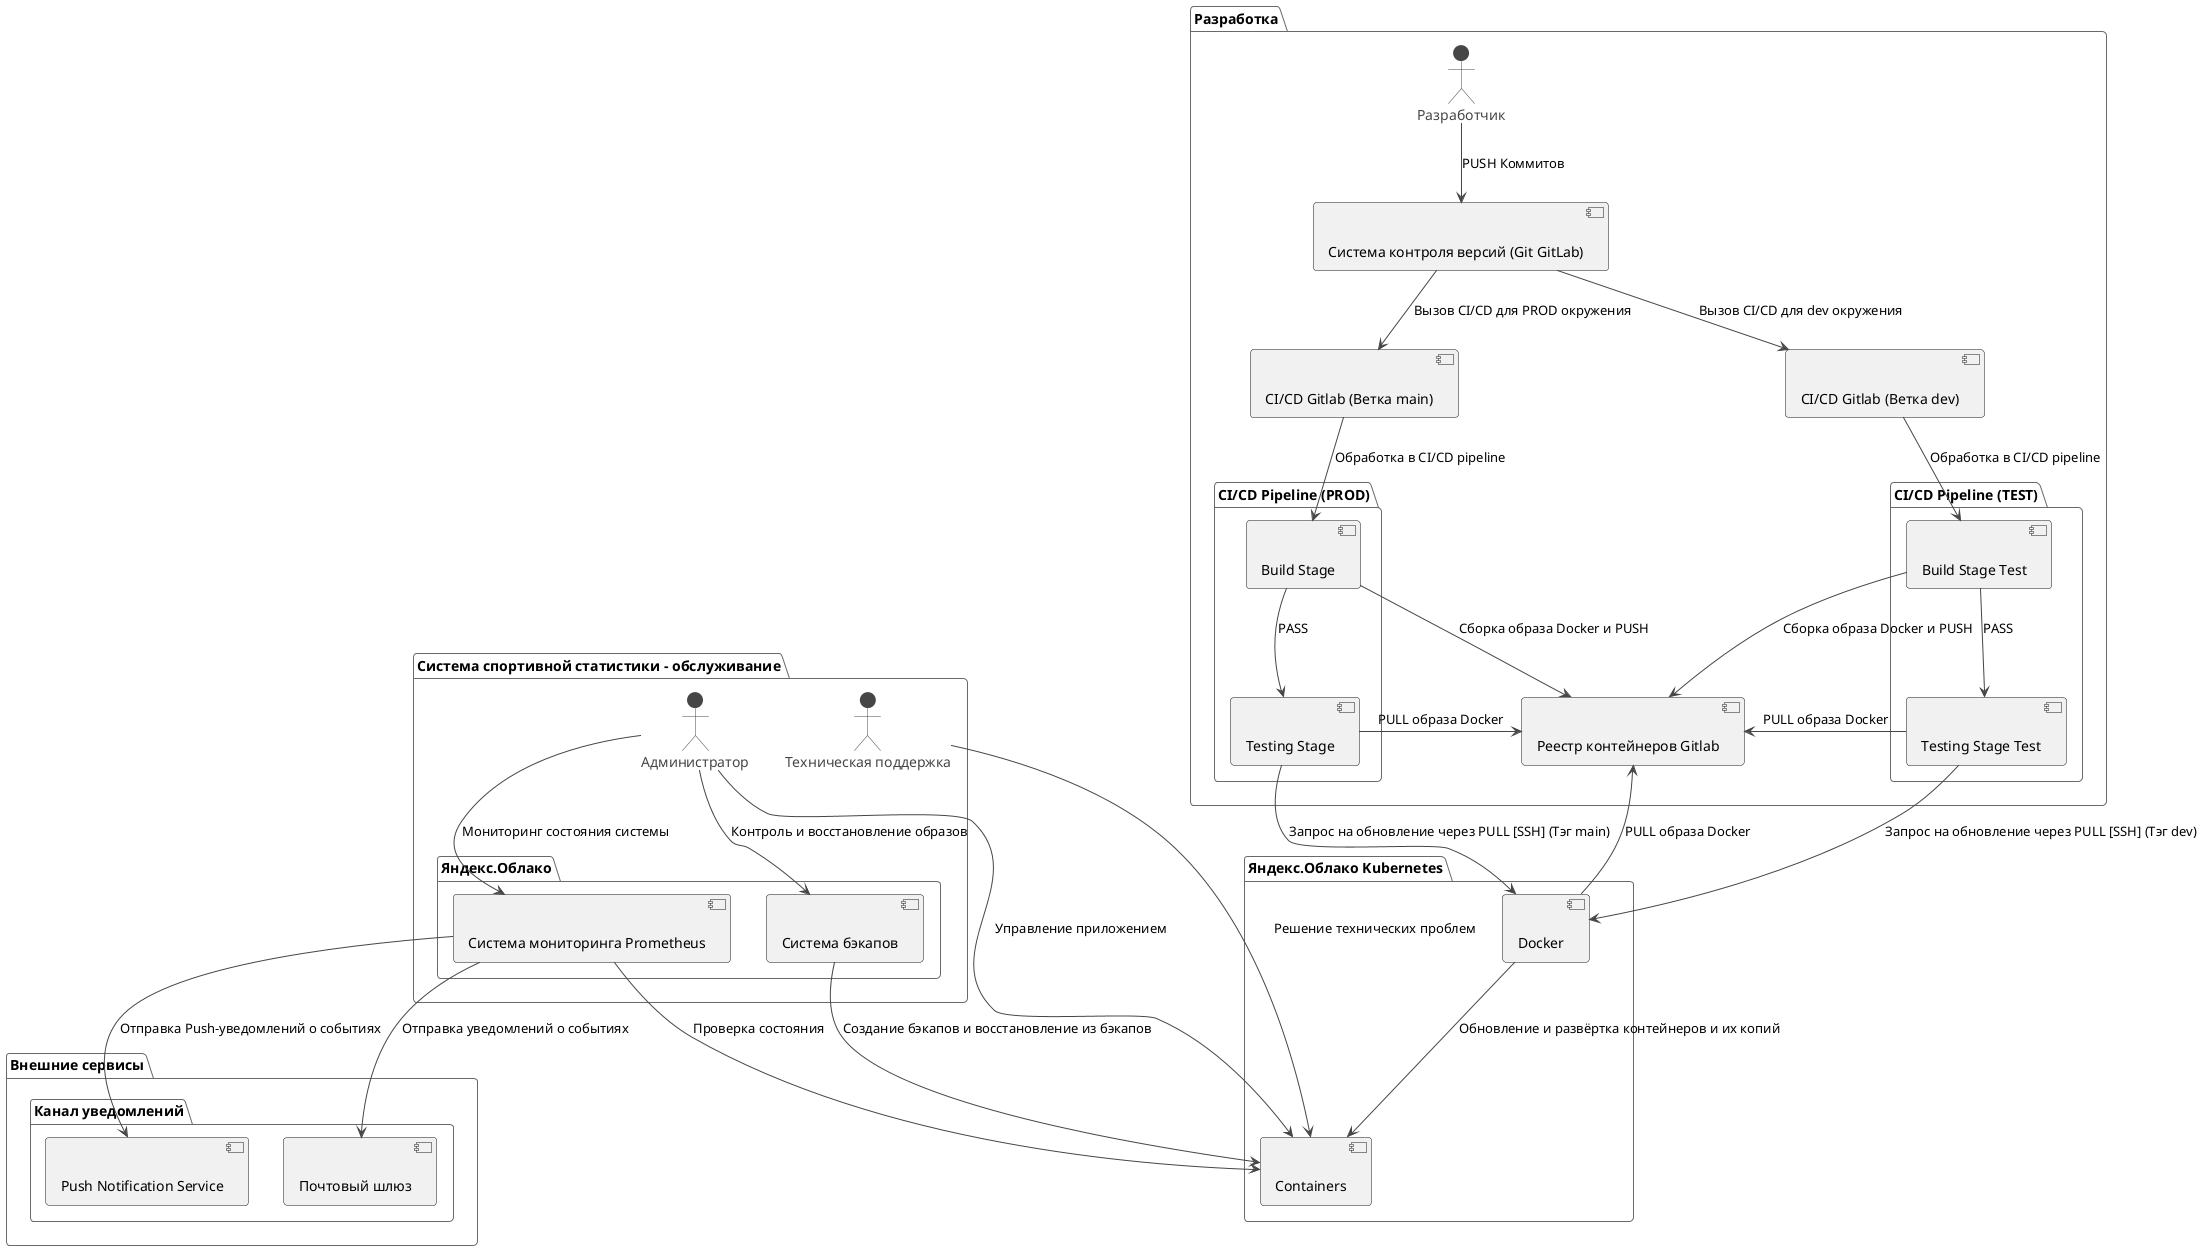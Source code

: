 @startuml Maintanence
!theme vibrant

package "Яндекс.Облако Kubernetes" as k8s {
  [Docker] as docker << (C, #FFAAAA) >>
  [Containers] as containers << (C, #FFAAAA) >>
}

package "Система спортивной статистики - обслуживание" as maintenance {
    actor "Администратор" as admin
    actor "Техническая поддержка" as tech_support
    package "Яндекс.Облако" as cloud {
      [Система мониторинга Prometheus] as monitoring_service << (C, #FFAAAA) >>
      [Система бэкапов] as backup_service << (C, #FFAAAA) >>
    }
}

package "Внешние сервисы" as outer_services {
    package "Канал уведомлений" as notifications {
        [Почтовый шлюз] as email_service << (C, #FFAAAA) >>
        [Push Notification Service] as push_service << (C, #FFAAAA) >>
    }
}

package "Разработка" as development {
    actor "Разработчик" as developer
    [Система контроля версий (Git GitLab)] as vcs << (C, #FFAAAA) >>
    [CI/CD Gitlab (Ветка main)] as cicd << (C, #FFAAAA) >>
    [CI/CD Gitlab (Ветка dev)] as cicdtest << (C, #FFAAAA) >>
    package "CI/CD Pipeline (PROD)" as build {
      [Build Stage] as buildstage << (C, #FFAAAA) >>
      [Testing Stage] as testingstage << (C, #FFAAAA) >>
    }
    package "CI/CD Pipeline (TEST)" as buildtest {
      [Build Stage Test] as buildstagetest << (C, #FFAAAA) >>
      [Testing Stage Test] as testingstagetest << (C, #FFAAAA) >>
    }
    [Реестр контейнеров Gitlab] as containeregistry << (C, #FFAAAA) >>
}

admin --> monitoring_service : "Мониторинг состояния системы"
admin --> backup_service : "Контроль и восстановление образов"
monitoring_service --> email_service : "Отправка уведомлений о событиях"
monitoring_service --> push_service : "Отправка Push-уведомлений о событиях"

developer --> vcs : "PUSH Коммитов"
vcs --> cicd : "Вызов CI/CD для PROD окружения"
vcs --> cicdtest : "Вызов CI/CD для dev окружения"
cicd --> buildstage : "Обработка в CI/CD pipeline"
cicdtest --> buildstagetest : "Обработка в CI/CD pipeline"
buildstage --> containeregistry : "Сборка образа Docker и PUSH"
buildstagetest --> containeregistry : "Сборка образа Docker и PUSH"
containeregistry <-- testingstage : "PULL образа Docker"
containeregistry <-- testingstagetest : "PULL образа Docker"
buildstage --> testingstage : "PASS"
buildstagetest --> testingstagetest : "PASS"
testingstage --> docker : "Запрос на обновление через PULL [SSH] (Тэг main)"
testingstagetest --> docker : "Запрос на обновление через PULL [SSH] (Тэг dev)"
docker --> containeregistry : "PULL образа Docker"
docker --> containers : "Обновление и развёртка контейнеров и их копий"
monitoring_service --> containers : "Проверка состояния"
backup_service --> containers : "Создание бэкапов и восстановление из бэкапов"

tech_support --> containers : "Решение технических проблем"
admin --> containers : "Управление приложением"

@enduml

